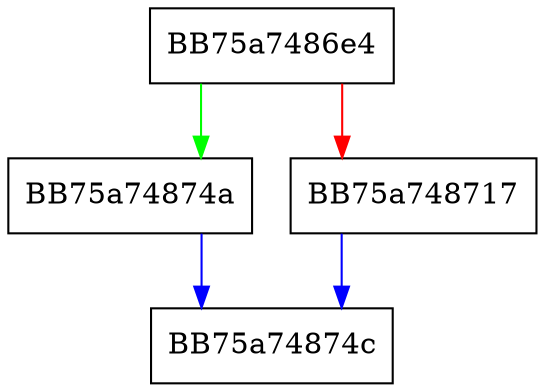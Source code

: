 digraph FastDispatchRecord {
  node [shape="box"];
  graph [splines=ortho];
  BB75a7486e4 -> BB75a74874a [color="green"];
  BB75a7486e4 -> BB75a748717 [color="red"];
  BB75a748717 -> BB75a74874c [color="blue"];
  BB75a74874a -> BB75a74874c [color="blue"];
}